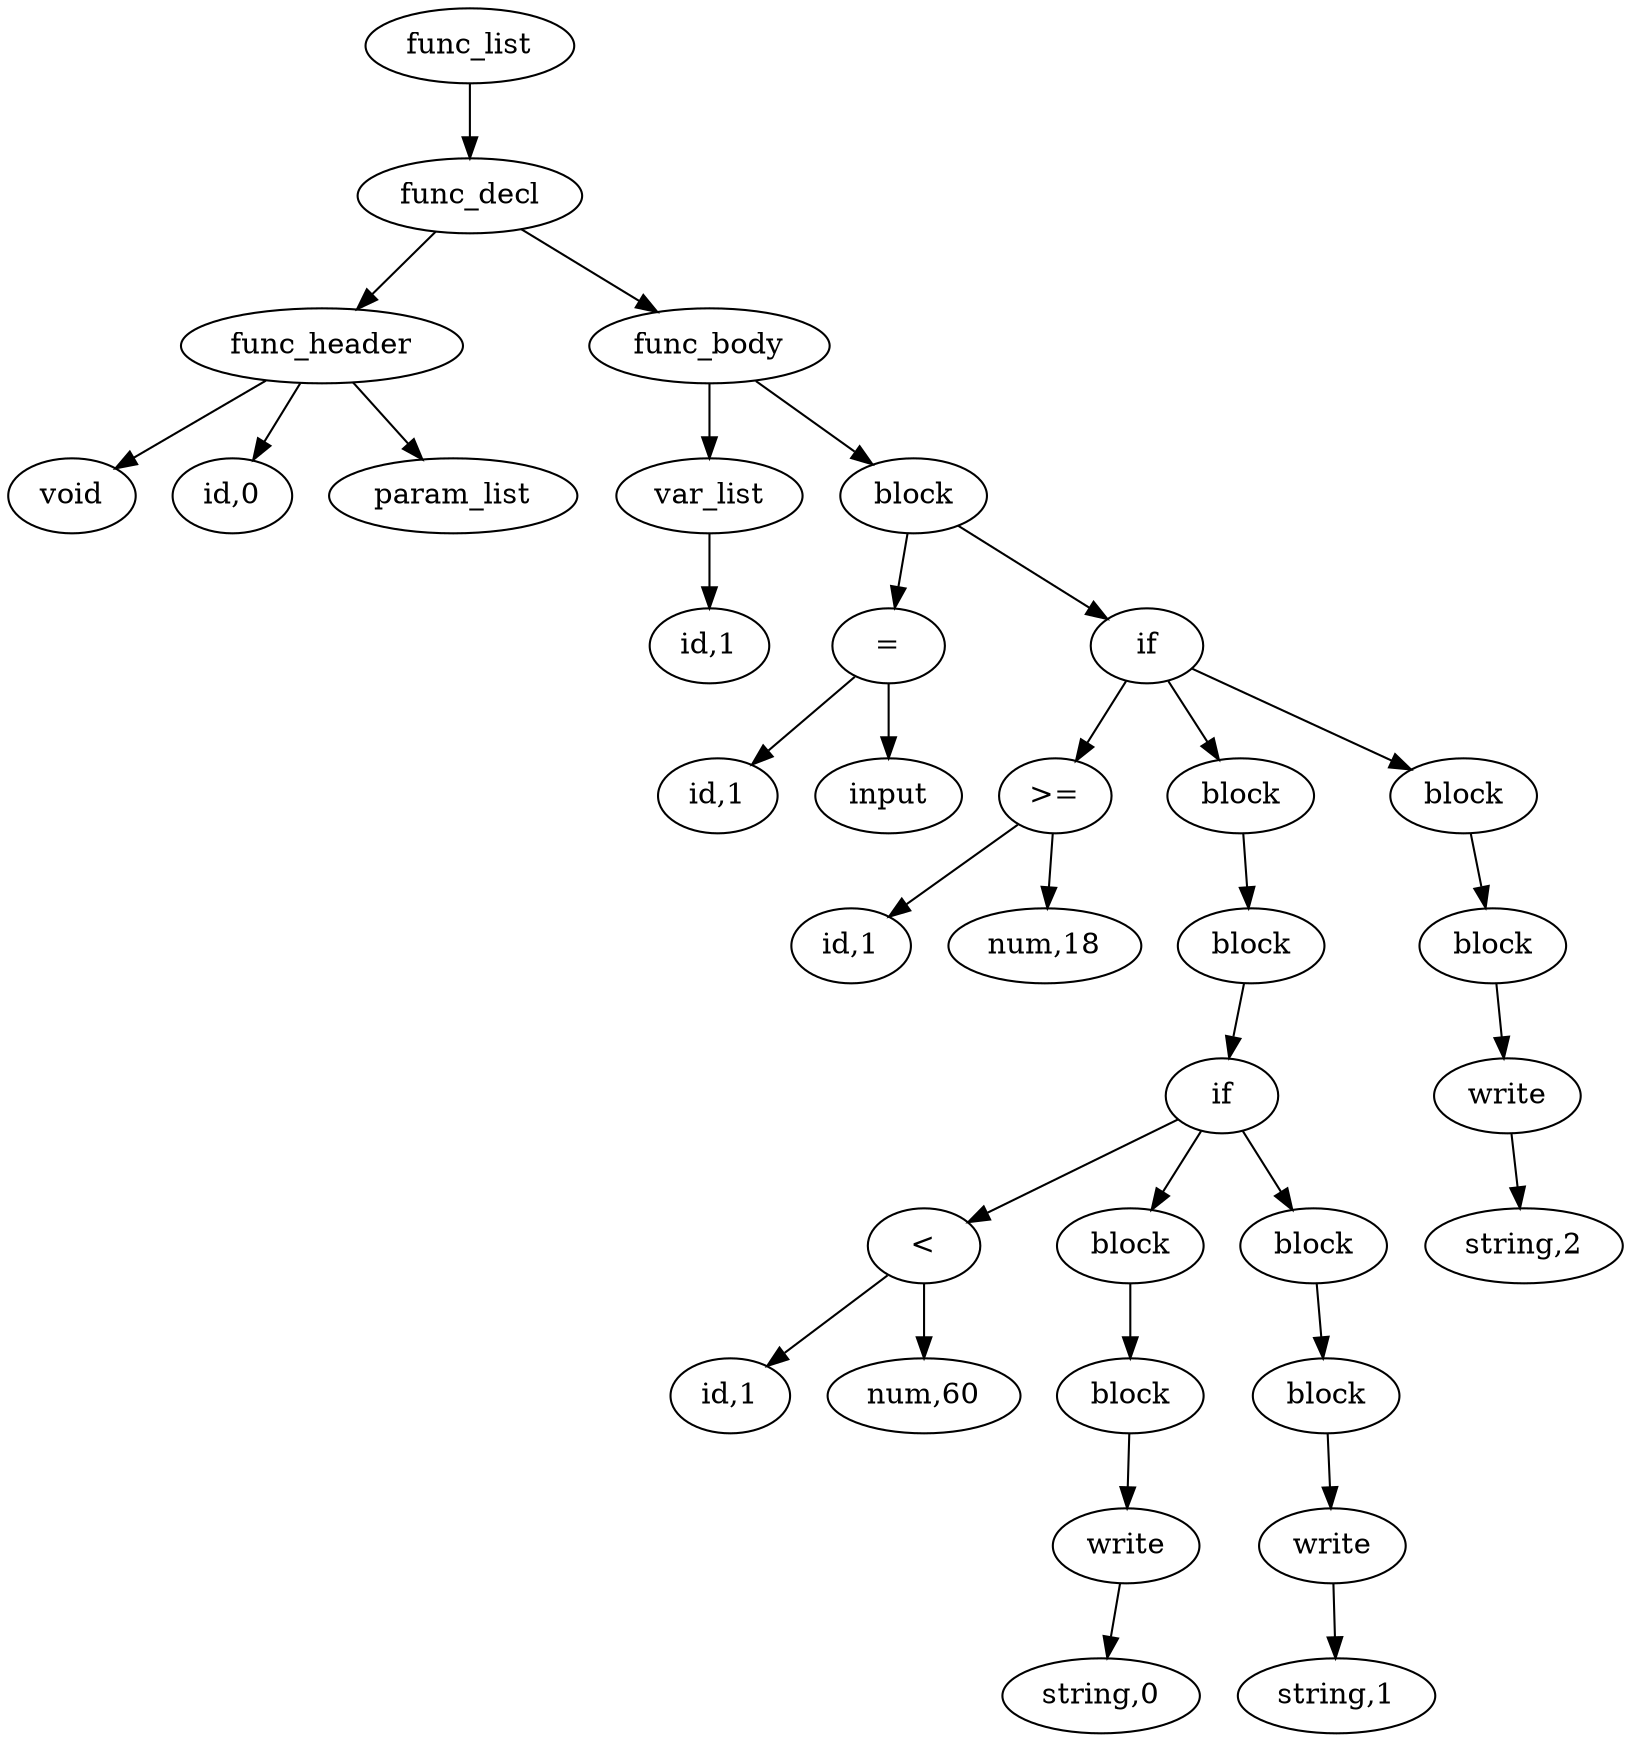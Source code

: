 digraph {
graph [ordering="out"];
node0[label="func_list"];
node1[label="func_decl"];
node2[label="func_header"];
node3[label="void"];
node2 -> node3;
node4[label="id,0"];
node2 -> node4;
node5[label="param_list"];
node2 -> node5;
node1 -> node2;
node6[label="func_body"];
node7[label="var_list"];
node8[label="id,1"];
node7 -> node8;
node6 -> node7;
node9[label="block"];
node10[label="="];
node11[label="id,1"];
node10 -> node11;
node12[label="input"];
node10 -> node12;
node9 -> node10;
node13[label="if"];
node14[label=">="];
node15[label="id,1"];
node14 -> node15;
node16[label="num,18"];
node14 -> node16;
node13 -> node14;
node17[label="block"];
node18[label="block"];
node19[label="if"];
node20[label="<"];
node21[label="id,1"];
node20 -> node21;
node22[label="num,60"];
node20 -> node22;
node19 -> node20;
node23[label="block"];
node24[label="block"];
node25[label="write"];
node26[label="string,0"];
node25 -> node26;
node24 -> node25;
node23 -> node24;
node19 -> node23;
node27[label="block"];
node28[label="block"];
node29[label="write"];
node30[label="string,1"];
node29 -> node30;
node28 -> node29;
node27 -> node28;
node19 -> node27;
node18 -> node19;
node17 -> node18;
node13 -> node17;
node31[label="block"];
node32[label="block"];
node33[label="write"];
node34[label="string,2"];
node33 -> node34;
node32 -> node33;
node31 -> node32;
node13 -> node31;
node9 -> node13;
node6 -> node9;
node1 -> node6;
node0 -> node1;
}
